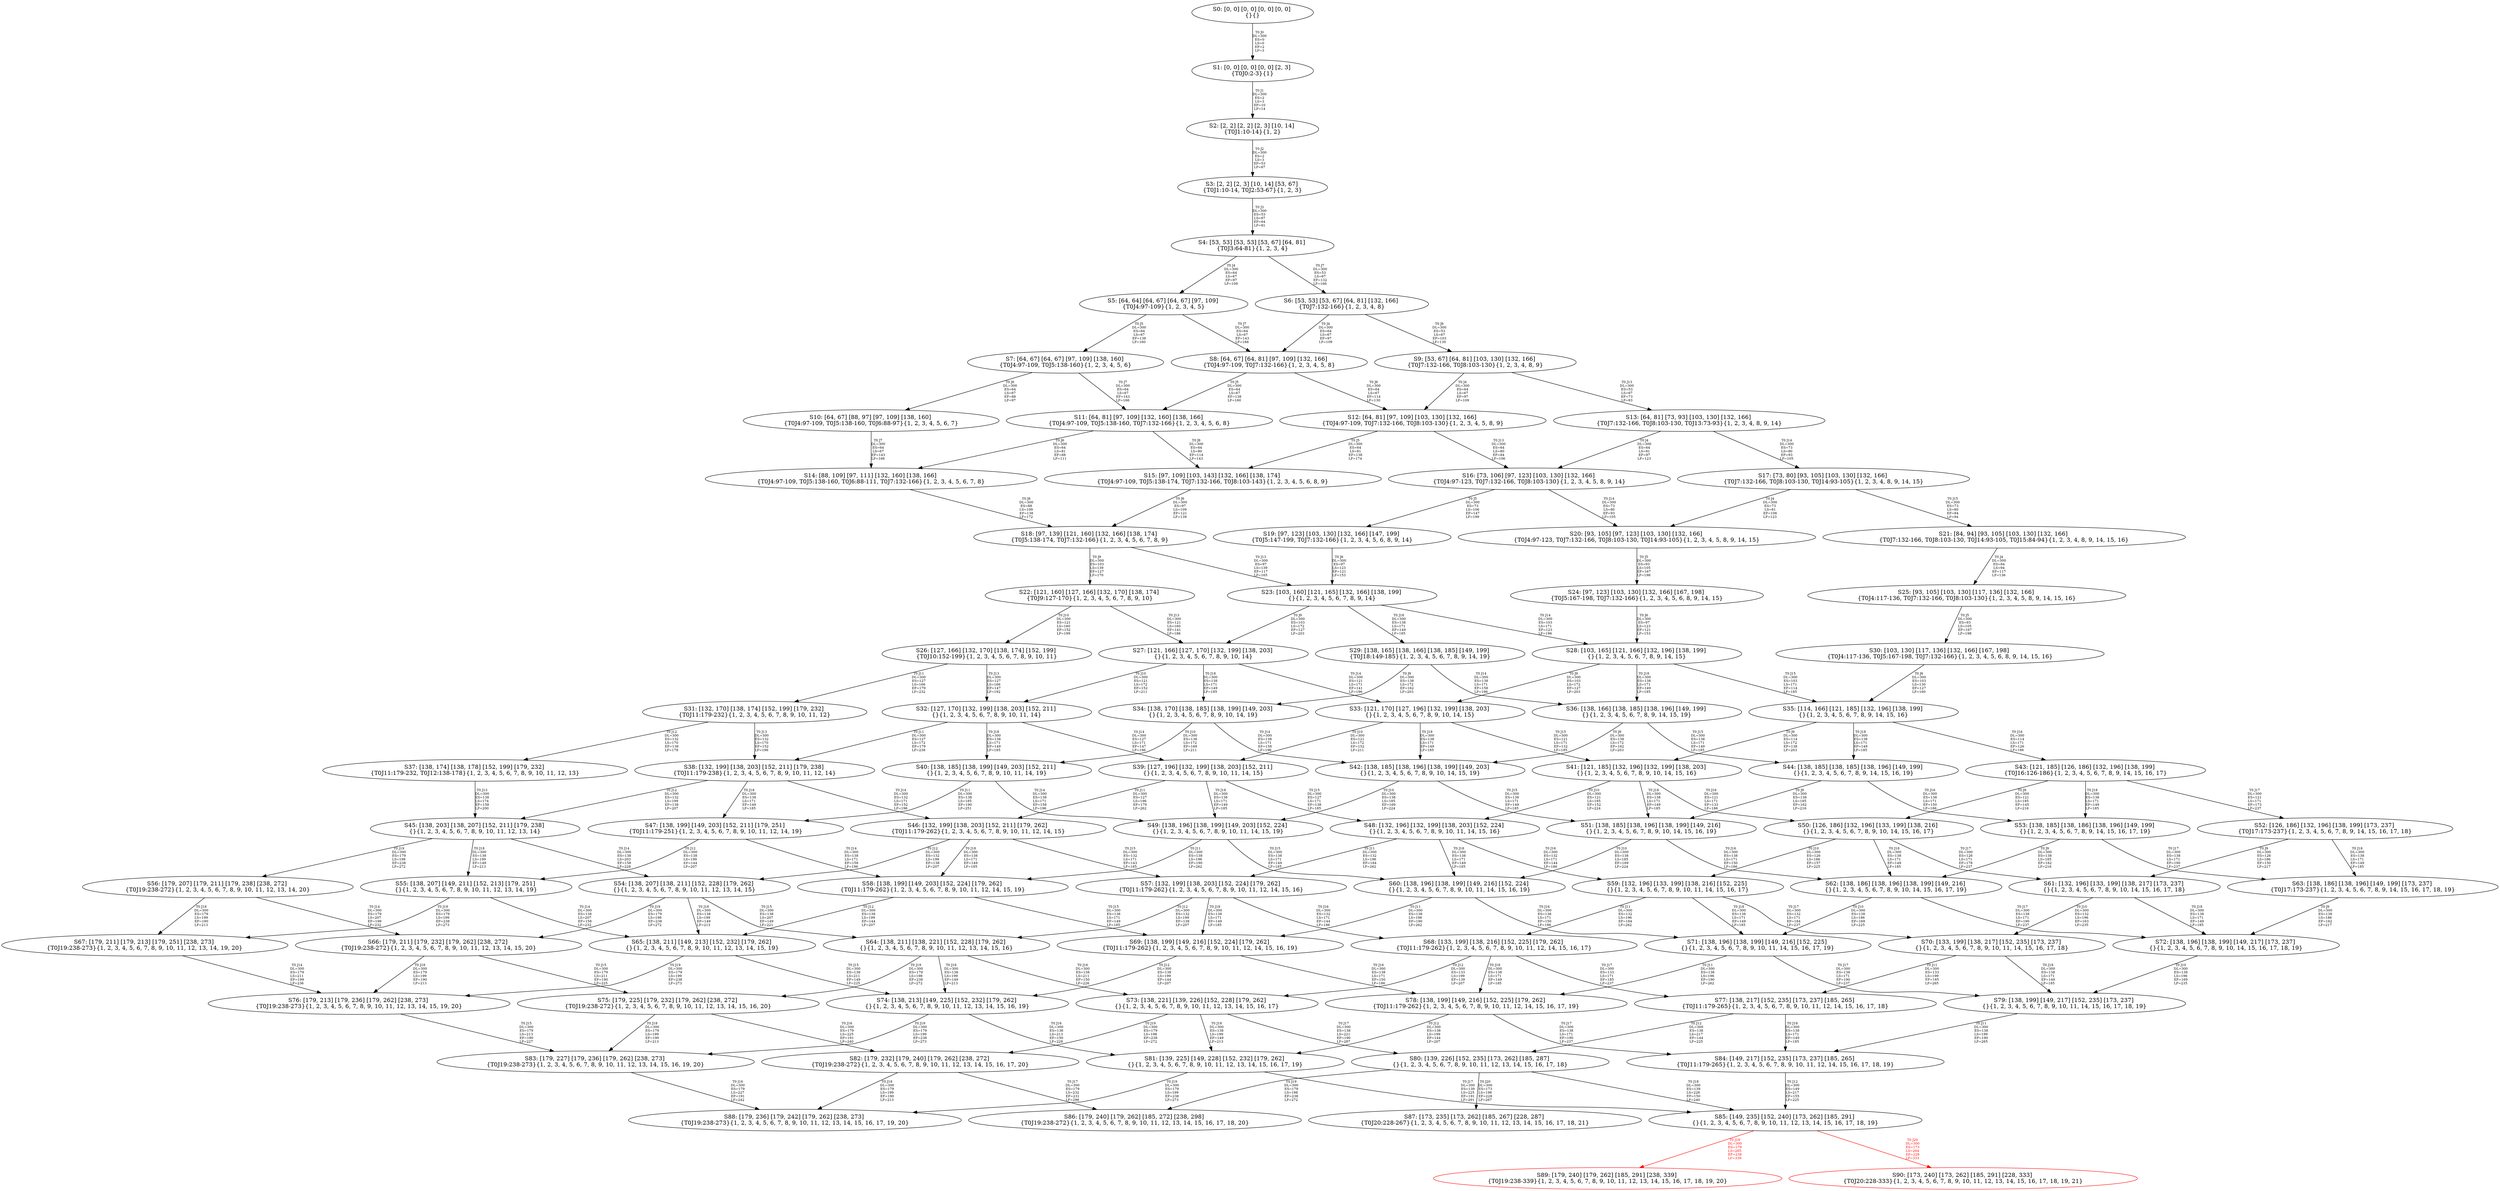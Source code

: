 digraph {
	S0[label="S0: [0, 0] [0, 0] [0, 0] [0, 0] \n{}{}"];
	S1[label="S1: [0, 0] [0, 0] [0, 0] [2, 3] \n{T0J0:2-3}{1}"];
	S2[label="S2: [2, 2] [2, 2] [2, 3] [10, 14] \n{T0J1:10-14}{1, 2}"];
	S3[label="S3: [2, 2] [2, 3] [10, 14] [53, 67] \n{T0J1:10-14, T0J2:53-67}{1, 2, 3}"];
	S4[label="S4: [53, 53] [53, 53] [53, 67] [64, 81] \n{T0J3:64-81}{1, 2, 3, 4}"];
	S5[label="S5: [64, 64] [64, 67] [64, 67] [97, 109] \n{T0J4:97-109}{1, 2, 3, 4, 5}"];
	S6[label="S6: [53, 53] [53, 67] [64, 81] [132, 166] \n{T0J7:132-166}{1, 2, 3, 4, 8}"];
	S7[label="S7: [64, 67] [64, 67] [97, 109] [138, 160] \n{T0J4:97-109, T0J5:138-160}{1, 2, 3, 4, 5, 6}"];
	S8[label="S8: [64, 67] [64, 81] [97, 109] [132, 166] \n{T0J4:97-109, T0J7:132-166}{1, 2, 3, 4, 5, 8}"];
	S9[label="S9: [53, 67] [64, 81] [103, 130] [132, 166] \n{T0J7:132-166, T0J8:103-130}{1, 2, 3, 4, 8, 9}"];
	S10[label="S10: [64, 67] [88, 97] [97, 109] [138, 160] \n{T0J4:97-109, T0J5:138-160, T0J6:88-97}{1, 2, 3, 4, 5, 6, 7}"];
	S11[label="S11: [64, 81] [97, 109] [132, 160] [138, 166] \n{T0J4:97-109, T0J5:138-160, T0J7:132-166}{1, 2, 3, 4, 5, 6, 8}"];
	S12[label="S12: [64, 81] [97, 109] [103, 130] [132, 166] \n{T0J4:97-109, T0J7:132-166, T0J8:103-130}{1, 2, 3, 4, 5, 8, 9}"];
	S13[label="S13: [64, 81] [73, 93] [103, 130] [132, 166] \n{T0J7:132-166, T0J8:103-130, T0J13:73-93}{1, 2, 3, 4, 8, 9, 14}"];
	S14[label="S14: [88, 109] [97, 111] [132, 160] [138, 166] \n{T0J4:97-109, T0J5:138-160, T0J6:88-111, T0J7:132-166}{1, 2, 3, 4, 5, 6, 7, 8}"];
	S15[label="S15: [97, 109] [103, 143] [132, 166] [138, 174] \n{T0J4:97-109, T0J5:138-174, T0J7:132-166, T0J8:103-143}{1, 2, 3, 4, 5, 6, 8, 9}"];
	S16[label="S16: [73, 106] [97, 123] [103, 130] [132, 166] \n{T0J4:97-123, T0J7:132-166, T0J8:103-130}{1, 2, 3, 4, 5, 8, 9, 14}"];
	S17[label="S17: [73, 80] [93, 105] [103, 130] [132, 166] \n{T0J7:132-166, T0J8:103-130, T0J14:93-105}{1, 2, 3, 4, 8, 9, 14, 15}"];
	S18[label="S18: [97, 139] [121, 160] [132, 166] [138, 174] \n{T0J5:138-174, T0J7:132-166}{1, 2, 3, 4, 5, 6, 7, 8, 9}"];
	S19[label="S19: [97, 123] [103, 130] [132, 166] [147, 199] \n{T0J5:147-199, T0J7:132-166}{1, 2, 3, 4, 5, 6, 8, 9, 14}"];
	S20[label="S20: [93, 105] [97, 123] [103, 130] [132, 166] \n{T0J4:97-123, T0J7:132-166, T0J8:103-130, T0J14:93-105}{1, 2, 3, 4, 5, 8, 9, 14, 15}"];
	S21[label="S21: [84, 94] [93, 105] [103, 130] [132, 166] \n{T0J7:132-166, T0J8:103-130, T0J14:93-105, T0J15:84-94}{1, 2, 3, 4, 8, 9, 14, 15, 16}"];
	S22[label="S22: [121, 160] [127, 166] [132, 170] [138, 174] \n{T0J9:127-170}{1, 2, 3, 4, 5, 6, 7, 8, 9, 10}"];
	S23[label="S23: [103, 160] [121, 165] [132, 166] [138, 199] \n{}{1, 2, 3, 4, 5, 6, 7, 8, 9, 14}"];
	S24[label="S24: [97, 123] [103, 130] [132, 166] [167, 198] \n{T0J5:167-198, T0J7:132-166}{1, 2, 3, 4, 5, 6, 8, 9, 14, 15}"];
	S25[label="S25: [93, 105] [103, 130] [117, 136] [132, 166] \n{T0J4:117-136, T0J7:132-166, T0J8:103-130}{1, 2, 3, 4, 5, 8, 9, 14, 15, 16}"];
	S26[label="S26: [127, 166] [132, 170] [138, 174] [152, 199] \n{T0J10:152-199}{1, 2, 3, 4, 5, 6, 7, 8, 9, 10, 11}"];
	S27[label="S27: [121, 166] [127, 170] [132, 199] [138, 203] \n{}{1, 2, 3, 4, 5, 6, 7, 8, 9, 10, 14}"];
	S28[label="S28: [103, 165] [121, 166] [132, 196] [138, 199] \n{}{1, 2, 3, 4, 5, 6, 7, 8, 9, 14, 15}"];
	S29[label="S29: [138, 165] [138, 166] [138, 185] [149, 199] \n{T0J18:149-185}{1, 2, 3, 4, 5, 6, 7, 8, 9, 14, 19}"];
	S30[label="S30: [103, 130] [117, 136] [132, 166] [167, 198] \n{T0J4:117-136, T0J5:167-198, T0J7:132-166}{1, 2, 3, 4, 5, 6, 8, 9, 14, 15, 16}"];
	S31[label="S31: [132, 170] [138, 174] [152, 199] [179, 232] \n{T0J11:179-232}{1, 2, 3, 4, 5, 6, 7, 8, 9, 10, 11, 12}"];
	S32[label="S32: [127, 170] [132, 199] [138, 203] [152, 211] \n{}{1, 2, 3, 4, 5, 6, 7, 8, 9, 10, 11, 14}"];
	S33[label="S33: [121, 170] [127, 196] [132, 199] [138, 203] \n{}{1, 2, 3, 4, 5, 6, 7, 8, 9, 10, 14, 15}"];
	S34[label="S34: [138, 170] [138, 185] [138, 199] [149, 203] \n{}{1, 2, 3, 4, 5, 6, 7, 8, 9, 10, 14, 19}"];
	S35[label="S35: [114, 166] [121, 185] [132, 196] [138, 199] \n{}{1, 2, 3, 4, 5, 6, 7, 8, 9, 14, 15, 16}"];
	S36[label="S36: [138, 166] [138, 185] [138, 196] [149, 199] \n{}{1, 2, 3, 4, 5, 6, 7, 8, 9, 14, 15, 19}"];
	S37[label="S37: [138, 174] [138, 178] [152, 199] [179, 232] \n{T0J11:179-232, T0J12:138-178}{1, 2, 3, 4, 5, 6, 7, 8, 9, 10, 11, 12, 13}"];
	S38[label="S38: [132, 199] [138, 203] [152, 211] [179, 238] \n{T0J11:179-238}{1, 2, 3, 4, 5, 6, 7, 8, 9, 10, 11, 12, 14}"];
	S39[label="S39: [127, 196] [132, 199] [138, 203] [152, 211] \n{}{1, 2, 3, 4, 5, 6, 7, 8, 9, 10, 11, 14, 15}"];
	S40[label="S40: [138, 185] [138, 199] [149, 203] [152, 211] \n{}{1, 2, 3, 4, 5, 6, 7, 8, 9, 10, 11, 14, 19}"];
	S41[label="S41: [121, 185] [132, 196] [132, 199] [138, 203] \n{}{1, 2, 3, 4, 5, 6, 7, 8, 9, 10, 14, 15, 16}"];
	S42[label="S42: [138, 185] [138, 196] [138, 199] [149, 203] \n{}{1, 2, 3, 4, 5, 6, 7, 8, 9, 10, 14, 15, 19}"];
	S43[label="S43: [121, 185] [126, 186] [132, 196] [138, 199] \n{T0J16:126-186}{1, 2, 3, 4, 5, 6, 7, 8, 9, 14, 15, 16, 17}"];
	S44[label="S44: [138, 185] [138, 185] [138, 196] [149, 199] \n{}{1, 2, 3, 4, 5, 6, 7, 8, 9, 14, 15, 16, 19}"];
	S45[label="S45: [138, 203] [138, 207] [152, 211] [179, 238] \n{}{1, 2, 3, 4, 5, 6, 7, 8, 9, 10, 11, 12, 13, 14}"];
	S46[label="S46: [132, 199] [138, 203] [152, 211] [179, 262] \n{T0J11:179-262}{1, 2, 3, 4, 5, 6, 7, 8, 9, 10, 11, 12, 14, 15}"];
	S47[label="S47: [138, 199] [149, 203] [152, 211] [179, 251] \n{T0J11:179-251}{1, 2, 3, 4, 5, 6, 7, 8, 9, 10, 11, 12, 14, 19}"];
	S48[label="S48: [132, 196] [132, 199] [138, 203] [152, 224] \n{}{1, 2, 3, 4, 5, 6, 7, 8, 9, 10, 11, 14, 15, 16}"];
	S49[label="S49: [138, 196] [138, 199] [149, 203] [152, 224] \n{}{1, 2, 3, 4, 5, 6, 7, 8, 9, 10, 11, 14, 15, 19}"];
	S50[label="S50: [126, 186] [132, 196] [133, 199] [138, 216] \n{}{1, 2, 3, 4, 5, 6, 7, 8, 9, 10, 14, 15, 16, 17}"];
	S51[label="S51: [138, 185] [138, 196] [138, 199] [149, 216] \n{}{1, 2, 3, 4, 5, 6, 7, 8, 9, 10, 14, 15, 16, 19}"];
	S52[label="S52: [126, 186] [132, 196] [138, 199] [173, 237] \n{T0J17:173-237}{1, 2, 3, 4, 5, 6, 7, 8, 9, 14, 15, 16, 17, 18}"];
	S53[label="S53: [138, 185] [138, 186] [138, 196] [149, 199] \n{}{1, 2, 3, 4, 5, 6, 7, 8, 9, 14, 15, 16, 17, 19}"];
	S54[label="S54: [138, 207] [138, 211] [152, 228] [179, 262] \n{}{1, 2, 3, 4, 5, 6, 7, 8, 9, 10, 11, 12, 13, 14, 15}"];
	S55[label="S55: [138, 207] [149, 211] [152, 213] [179, 251] \n{}{1, 2, 3, 4, 5, 6, 7, 8, 9, 10, 11, 12, 13, 14, 19}"];
	S56[label="S56: [179, 207] [179, 211] [179, 238] [238, 272] \n{T0J19:238-272}{1, 2, 3, 4, 5, 6, 7, 8, 9, 10, 11, 12, 13, 14, 20}"];
	S57[label="S57: [132, 199] [138, 203] [152, 224] [179, 262] \n{T0J11:179-262}{1, 2, 3, 4, 5, 6, 7, 8, 9, 10, 11, 12, 14, 15, 16}"];
	S58[label="S58: [138, 199] [149, 203] [152, 224] [179, 262] \n{T0J11:179-262}{1, 2, 3, 4, 5, 6, 7, 8, 9, 10, 11, 12, 14, 15, 19}"];
	S59[label="S59: [132, 196] [133, 199] [138, 216] [152, 225] \n{}{1, 2, 3, 4, 5, 6, 7, 8, 9, 10, 11, 14, 15, 16, 17}"];
	S60[label="S60: [138, 196] [138, 199] [149, 216] [152, 224] \n{}{1, 2, 3, 4, 5, 6, 7, 8, 9, 10, 11, 14, 15, 16, 19}"];
	S61[label="S61: [132, 196] [133, 199] [138, 217] [173, 237] \n{}{1, 2, 3, 4, 5, 6, 7, 8, 9, 10, 14, 15, 16, 17, 18}"];
	S62[label="S62: [138, 186] [138, 196] [138, 199] [149, 216] \n{}{1, 2, 3, 4, 5, 6, 7, 8, 9, 10, 14, 15, 16, 17, 19}"];
	S63[label="S63: [138, 186] [138, 196] [149, 199] [173, 237] \n{T0J17:173-237}{1, 2, 3, 4, 5, 6, 7, 8, 9, 14, 15, 16, 17, 18, 19}"];
	S64[label="S64: [138, 211] [138, 221] [152, 228] [179, 262] \n{}{1, 2, 3, 4, 5, 6, 7, 8, 9, 10, 11, 12, 13, 14, 15, 16}"];
	S65[label="S65: [138, 211] [149, 213] [152, 232] [179, 262] \n{}{1, 2, 3, 4, 5, 6, 7, 8, 9, 10, 11, 12, 13, 14, 15, 19}"];
	S66[label="S66: [179, 211] [179, 232] [179, 262] [238, 272] \n{T0J19:238-272}{1, 2, 3, 4, 5, 6, 7, 8, 9, 10, 11, 12, 13, 14, 15, 20}"];
	S67[label="S67: [179, 211] [179, 213] [179, 251] [238, 273] \n{T0J19:238-273}{1, 2, 3, 4, 5, 6, 7, 8, 9, 10, 11, 12, 13, 14, 19, 20}"];
	S68[label="S68: [133, 199] [138, 216] [152, 225] [179, 262] \n{T0J11:179-262}{1, 2, 3, 4, 5, 6, 7, 8, 9, 10, 11, 12, 14, 15, 16, 17}"];
	S69[label="S69: [138, 199] [149, 216] [152, 224] [179, 262] \n{T0J11:179-262}{1, 2, 3, 4, 5, 6, 7, 8, 9, 10, 11, 12, 14, 15, 16, 19}"];
	S70[label="S70: [133, 199] [138, 217] [152, 235] [173, 237] \n{}{1, 2, 3, 4, 5, 6, 7, 8, 9, 10, 11, 14, 15, 16, 17, 18}"];
	S71[label="S71: [138, 196] [138, 199] [149, 216] [152, 225] \n{}{1, 2, 3, 4, 5, 6, 7, 8, 9, 10, 11, 14, 15, 16, 17, 19}"];
	S72[label="S72: [138, 196] [138, 199] [149, 217] [173, 237] \n{}{1, 2, 3, 4, 5, 6, 7, 8, 9, 10, 14, 15, 16, 17, 18, 19}"];
	S73[label="S73: [138, 221] [139, 226] [152, 228] [179, 262] \n{}{1, 2, 3, 4, 5, 6, 7, 8, 9, 10, 11, 12, 13, 14, 15, 16, 17}"];
	S74[label="S74: [138, 213] [149, 225] [152, 232] [179, 262] \n{}{1, 2, 3, 4, 5, 6, 7, 8, 9, 10, 11, 12, 13, 14, 15, 16, 19}"];
	S75[label="S75: [179, 225] [179, 232] [179, 262] [238, 272] \n{T0J19:238-272}{1, 2, 3, 4, 5, 6, 7, 8, 9, 10, 11, 12, 13, 14, 15, 16, 20}"];
	S76[label="S76: [179, 213] [179, 236] [179, 262] [238, 273] \n{T0J19:238-273}{1, 2, 3, 4, 5, 6, 7, 8, 9, 10, 11, 12, 13, 14, 15, 19, 20}"];
	S77[label="S77: [138, 217] [152, 235] [173, 237] [185, 265] \n{T0J11:179-265}{1, 2, 3, 4, 5, 6, 7, 8, 9, 10, 11, 12, 14, 15, 16, 17, 18}"];
	S78[label="S78: [138, 199] [149, 216] [152, 225] [179, 262] \n{T0J11:179-262}{1, 2, 3, 4, 5, 6, 7, 8, 9, 10, 11, 12, 14, 15, 16, 17, 19}"];
	S79[label="S79: [138, 199] [149, 217] [152, 235] [173, 237] \n{}{1, 2, 3, 4, 5, 6, 7, 8, 9, 10, 11, 14, 15, 16, 17, 18, 19}"];
	S80[label="S80: [139, 226] [152, 235] [173, 262] [185, 287] \n{}{1, 2, 3, 4, 5, 6, 7, 8, 9, 10, 11, 12, 13, 14, 15, 16, 17, 18}"];
	S81[label="S81: [139, 225] [149, 228] [152, 232] [179, 262] \n{}{1, 2, 3, 4, 5, 6, 7, 8, 9, 10, 11, 12, 13, 14, 15, 16, 17, 19}"];
	S82[label="S82: [179, 232] [179, 240] [179, 262] [238, 272] \n{T0J19:238-272}{1, 2, 3, 4, 5, 6, 7, 8, 9, 10, 11, 12, 13, 14, 15, 16, 17, 20}"];
	S83[label="S83: [179, 227] [179, 236] [179, 262] [238, 273] \n{T0J19:238-273}{1, 2, 3, 4, 5, 6, 7, 8, 9, 10, 11, 12, 13, 14, 15, 16, 19, 20}"];
	S84[label="S84: [149, 217] [152, 235] [173, 237] [185, 265] \n{T0J11:179-265}{1, 2, 3, 4, 5, 6, 7, 8, 9, 10, 11, 12, 14, 15, 16, 17, 18, 19}"];
	S85[label="S85: [149, 235] [152, 240] [173, 262] [185, 291] \n{}{1, 2, 3, 4, 5, 6, 7, 8, 9, 10, 11, 12, 13, 14, 15, 16, 17, 18, 19}"];
	S86[label="S86: [179, 240] [179, 262] [185, 272] [238, 298] \n{T0J19:238-272}{1, 2, 3, 4, 5, 6, 7, 8, 9, 10, 11, 12, 13, 14, 15, 16, 17, 18, 20}"];
	S87[label="S87: [173, 235] [173, 262] [185, 267] [228, 287] \n{T0J20:228-267}{1, 2, 3, 4, 5, 6, 7, 8, 9, 10, 11, 12, 13, 14, 15, 16, 17, 18, 21}"];
	S88[label="S88: [179, 236] [179, 242] [179, 262] [238, 273] \n{T0J19:238-273}{1, 2, 3, 4, 5, 6, 7, 8, 9, 10, 11, 12, 13, 14, 15, 16, 17, 19, 20}"];
	S89[label="S89: [179, 240] [179, 262] [185, 291] [238, 339] \n{T0J19:238-339}{1, 2, 3, 4, 5, 6, 7, 8, 9, 10, 11, 12, 13, 14, 15, 16, 17, 18, 19, 20}"];
	S90[label="S90: [173, 240] [173, 262] [185, 291] [228, 333] \n{T0J20:228-333}{1, 2, 3, 4, 5, 6, 7, 8, 9, 10, 11, 12, 13, 14, 15, 16, 17, 18, 19, 21}"];
	S0 -> S1[label="T0 J0\nDL=300\nES=0\nLS=0\nEF=2\nLF=3",fontsize=8];
	S1 -> S2[label="T0 J1\nDL=300\nES=2\nLS=3\nEF=10\nLF=14",fontsize=8];
	S2 -> S3[label="T0 J2\nDL=300\nES=2\nLS=3\nEF=53\nLF=67",fontsize=8];
	S3 -> S4[label="T0 J3\nDL=300\nES=53\nLS=67\nEF=64\nLF=81",fontsize=8];
	S4 -> S5[label="T0 J4\nDL=300\nES=64\nLS=67\nEF=97\nLF=109",fontsize=8];
	S4 -> S6[label="T0 J7\nDL=300\nES=53\nLS=67\nEF=132\nLF=166",fontsize=8];
	S5 -> S7[label="T0 J5\nDL=300\nES=64\nLS=67\nEF=138\nLF=160",fontsize=8];
	S5 -> S8[label="T0 J7\nDL=300\nES=64\nLS=67\nEF=143\nLF=166",fontsize=8];
	S6 -> S8[label="T0 J4\nDL=300\nES=64\nLS=67\nEF=97\nLF=109",fontsize=8];
	S6 -> S9[label="T0 J8\nDL=300\nES=53\nLS=67\nEF=103\nLF=130",fontsize=8];
	S7 -> S10[label="T0 J6\nDL=300\nES=64\nLS=67\nEF=88\nLF=97",fontsize=8];
	S7 -> S11[label="T0 J7\nDL=300\nES=64\nLS=67\nEF=143\nLF=166",fontsize=8];
	S8 -> S11[label="T0 J5\nDL=300\nES=64\nLS=67\nEF=138\nLF=160",fontsize=8];
	S8 -> S12[label="T0 J8\nDL=300\nES=64\nLS=67\nEF=114\nLF=130",fontsize=8];
	S9 -> S12[label="T0 J4\nDL=300\nES=64\nLS=67\nEF=97\nLF=109",fontsize=8];
	S9 -> S13[label="T0 J13\nDL=300\nES=53\nLS=67\nEF=73\nLF=93",fontsize=8];
	S10 -> S14[label="T0 J7\nDL=300\nES=64\nLS=67\nEF=143\nLF=166",fontsize=8];
	S11 -> S14[label="T0 J6\nDL=300\nES=64\nLS=81\nEF=88\nLF=111",fontsize=8];
	S11 -> S15[label="T0 J8\nDL=300\nES=64\nLS=80\nEF=114\nLF=143",fontsize=8];
	S12 -> S15[label="T0 J5\nDL=300\nES=64\nLS=81\nEF=138\nLF=174",fontsize=8];
	S12 -> S16[label="T0 J13\nDL=300\nES=64\nLS=80\nEF=84\nLF=106",fontsize=8];
	S13 -> S16[label="T0 J4\nDL=300\nES=64\nLS=81\nEF=97\nLF=123",fontsize=8];
	S13 -> S17[label="T0 J14\nDL=300\nES=73\nLS=80\nEF=93\nLF=105",fontsize=8];
	S14 -> S18[label="T0 J8\nDL=300\nES=88\nLS=109\nEF=138\nLF=172",fontsize=8];
	S15 -> S18[label="T0 J6\nDL=300\nES=97\nLS=109\nEF=121\nLF=139",fontsize=8];
	S16 -> S19[label="T0 J5\nDL=300\nES=73\nLS=106\nEF=147\nLF=199",fontsize=8];
	S16 -> S20[label="T0 J14\nDL=300\nES=73\nLS=80\nEF=93\nLF=105",fontsize=8];
	S17 -> S20[label="T0 J4\nDL=300\nES=73\nLS=81\nEF=106\nLF=123",fontsize=8];
	S17 -> S21[label="T0 J15\nDL=300\nES=73\nLS=80\nEF=84\nLF=94",fontsize=8];
	S18 -> S22[label="T0 J9\nDL=300\nES=103\nLS=139\nEF=127\nLF=170",fontsize=8];
	S18 -> S23[label="T0 J13\nDL=300\nES=97\nLS=139\nEF=117\nLF=165",fontsize=8];
	S19 -> S23[label="T0 J6\nDL=300\nES=97\nLS=123\nEF=121\nLF=153",fontsize=8];
	S20 -> S24[label="T0 J5\nDL=300\nES=93\nLS=105\nEF=167\nLF=198",fontsize=8];
	S21 -> S25[label="T0 J4\nDL=300\nES=84\nLS=94\nEF=117\nLF=136",fontsize=8];
	S22 -> S26[label="T0 J10\nDL=300\nES=121\nLS=160\nEF=152\nLF=199",fontsize=8];
	S22 -> S27[label="T0 J13\nDL=300\nES=121\nLS=160\nEF=141\nLF=186",fontsize=8];
	S23 -> S27[label="T0 J9\nDL=300\nES=103\nLS=172\nEF=127\nLF=203",fontsize=8];
	S23 -> S28[label="T0 J14\nDL=300\nES=103\nLS=171\nEF=123\nLF=196",fontsize=8];
	S23 -> S29[label="T0 J18\nDL=300\nES=138\nLS=171\nEF=149\nLF=185",fontsize=8];
	S24 -> S28[label="T0 J6\nDL=300\nES=97\nLS=123\nEF=121\nLF=153",fontsize=8];
	S25 -> S30[label="T0 J5\nDL=300\nES=93\nLS=105\nEF=167\nLF=198",fontsize=8];
	S26 -> S31[label="T0 J11\nDL=300\nES=127\nLS=166\nEF=179\nLF=232",fontsize=8];
	S26 -> S32[label="T0 J13\nDL=300\nES=127\nLS=166\nEF=147\nLF=192",fontsize=8];
	S27 -> S32[label="T0 J10\nDL=300\nES=121\nLS=172\nEF=152\nLF=211",fontsize=8];
	S27 -> S33[label="T0 J14\nDL=300\nES=121\nLS=171\nEF=141\nLF=196",fontsize=8];
	S27 -> S34[label="T0 J18\nDL=300\nES=138\nLS=171\nEF=149\nLF=185",fontsize=8];
	S28 -> S33[label="T0 J9\nDL=300\nES=103\nLS=172\nEF=127\nLF=203",fontsize=8];
	S28 -> S35[label="T0 J15\nDL=300\nES=103\nLS=171\nEF=114\nLF=185",fontsize=8];
	S28 -> S36[label="T0 J18\nDL=300\nES=138\nLS=171\nEF=149\nLF=185",fontsize=8];
	S29 -> S34[label="T0 J9\nDL=300\nES=138\nLS=172\nEF=162\nLF=203",fontsize=8];
	S29 -> S36[label="T0 J14\nDL=300\nES=138\nLS=171\nEF=158\nLF=196",fontsize=8];
	S30 -> S35[label="T0 J6\nDL=300\nES=103\nLS=130\nEF=127\nLF=160",fontsize=8];
	S31 -> S37[label="T0 J12\nDL=300\nES=132\nLS=170\nEF=138\nLF=178",fontsize=8];
	S31 -> S38[label="T0 J13\nDL=300\nES=132\nLS=170\nEF=152\nLF=196",fontsize=8];
	S32 -> S38[label="T0 J11\nDL=300\nES=127\nLS=172\nEF=179\nLF=238",fontsize=8];
	S32 -> S39[label="T0 J14\nDL=300\nES=127\nLS=171\nEF=147\nLF=196",fontsize=8];
	S32 -> S40[label="T0 J18\nDL=300\nES=138\nLS=171\nEF=149\nLF=185",fontsize=8];
	S33 -> S39[label="T0 J10\nDL=300\nES=121\nLS=172\nEF=152\nLF=211",fontsize=8];
	S33 -> S41[label="T0 J15\nDL=300\nES=121\nLS=171\nEF=132\nLF=185",fontsize=8];
	S33 -> S42[label="T0 J18\nDL=300\nES=138\nLS=171\nEF=149\nLF=185",fontsize=8];
	S34 -> S40[label="T0 J10\nDL=300\nES=138\nLS=172\nEF=169\nLF=211",fontsize=8];
	S34 -> S42[label="T0 J14\nDL=300\nES=138\nLS=171\nEF=158\nLF=196",fontsize=8];
	S35 -> S41[label="T0 J9\nDL=300\nES=114\nLS=172\nEF=138\nLF=203",fontsize=8];
	S35 -> S43[label="T0 J16\nDL=300\nES=114\nLS=171\nEF=126\nLF=186",fontsize=8];
	S35 -> S44[label="T0 J18\nDL=300\nES=138\nLS=171\nEF=149\nLF=185",fontsize=8];
	S36 -> S42[label="T0 J9\nDL=300\nES=138\nLS=172\nEF=162\nLF=203",fontsize=8];
	S36 -> S44[label="T0 J15\nDL=300\nES=138\nLS=171\nEF=149\nLF=185",fontsize=8];
	S37 -> S45[label="T0 J13\nDL=300\nES=138\nLS=174\nEF=158\nLF=200",fontsize=8];
	S38 -> S45[label="T0 J12\nDL=300\nES=132\nLS=199\nEF=138\nLF=207",fontsize=8];
	S38 -> S46[label="T0 J14\nDL=300\nES=132\nLS=171\nEF=152\nLF=196",fontsize=8];
	S38 -> S47[label="T0 J18\nDL=300\nES=138\nLS=171\nEF=149\nLF=185",fontsize=8];
	S39 -> S46[label="T0 J11\nDL=300\nES=127\nLS=196\nEF=179\nLF=262",fontsize=8];
	S39 -> S48[label="T0 J15\nDL=300\nES=127\nLS=171\nEF=138\nLF=185",fontsize=8];
	S39 -> S49[label="T0 J18\nDL=300\nES=138\nLS=171\nEF=149\nLF=185",fontsize=8];
	S40 -> S47[label="T0 J11\nDL=300\nES=138\nLS=185\nEF=190\nLF=251",fontsize=8];
	S40 -> S49[label="T0 J14\nDL=300\nES=138\nLS=171\nEF=158\nLF=196",fontsize=8];
	S41 -> S48[label="T0 J10\nDL=300\nES=121\nLS=185\nEF=152\nLF=224",fontsize=8];
	S41 -> S50[label="T0 J16\nDL=300\nES=121\nLS=171\nEF=133\nLF=186",fontsize=8];
	S41 -> S51[label="T0 J18\nDL=300\nES=138\nLS=171\nEF=149\nLF=185",fontsize=8];
	S42 -> S49[label="T0 J10\nDL=300\nES=138\nLS=185\nEF=169\nLF=224",fontsize=8];
	S42 -> S51[label="T0 J15\nDL=300\nES=138\nLS=171\nEF=149\nLF=185",fontsize=8];
	S43 -> S50[label="T0 J9\nDL=300\nES=121\nLS=185\nEF=145\nLF=216",fontsize=8];
	S43 -> S52[label="T0 J17\nDL=300\nES=121\nLS=171\nEF=173\nLF=237",fontsize=8];
	S43 -> S53[label="T0 J18\nDL=300\nES=138\nLS=171\nEF=149\nLF=185",fontsize=8];
	S44 -> S51[label="T0 J9\nDL=300\nES=138\nLS=185\nEF=162\nLF=216",fontsize=8];
	S44 -> S53[label="T0 J16\nDL=300\nES=138\nLS=171\nEF=150\nLF=186",fontsize=8];
	S45 -> S54[label="T0 J14\nDL=300\nES=138\nLS=203\nEF=158\nLF=228",fontsize=8];
	S45 -> S55[label="T0 J18\nDL=300\nES=138\nLS=199\nEF=149\nLF=213",fontsize=8];
	S45 -> S56[label="T0 J19\nDL=300\nES=179\nLS=198\nEF=238\nLF=272",fontsize=8];
	S46 -> S54[label="T0 J12\nDL=300\nES=132\nLS=199\nEF=138\nLF=207",fontsize=8];
	S46 -> S57[label="T0 J15\nDL=300\nES=132\nLS=171\nEF=143\nLF=185",fontsize=8];
	S46 -> S58[label="T0 J18\nDL=300\nES=138\nLS=171\nEF=149\nLF=185",fontsize=8];
	S47 -> S55[label="T0 J12\nDL=300\nES=138\nLS=199\nEF=144\nLF=207",fontsize=8];
	S47 -> S58[label="T0 J14\nDL=300\nES=138\nLS=171\nEF=158\nLF=196",fontsize=8];
	S48 -> S57[label="T0 J11\nDL=300\nES=132\nLS=196\nEF=184\nLF=262",fontsize=8];
	S48 -> S59[label="T0 J16\nDL=300\nES=132\nLS=171\nEF=144\nLF=186",fontsize=8];
	S48 -> S60[label="T0 J18\nDL=300\nES=138\nLS=171\nEF=149\nLF=185",fontsize=8];
	S49 -> S58[label="T0 J11\nDL=300\nES=138\nLS=196\nEF=190\nLF=262",fontsize=8];
	S49 -> S60[label="T0 J15\nDL=300\nES=138\nLS=171\nEF=149\nLF=185",fontsize=8];
	S50 -> S59[label="T0 J10\nDL=300\nES=126\nLS=186\nEF=157\nLF=225",fontsize=8];
	S50 -> S61[label="T0 J17\nDL=300\nES=126\nLS=171\nEF=178\nLF=237",fontsize=8];
	S50 -> S62[label="T0 J18\nDL=300\nES=138\nLS=171\nEF=149\nLF=185",fontsize=8];
	S51 -> S60[label="T0 J10\nDL=300\nES=138\nLS=185\nEF=169\nLF=224",fontsize=8];
	S51 -> S62[label="T0 J16\nDL=300\nES=138\nLS=171\nEF=150\nLF=186",fontsize=8];
	S52 -> S61[label="T0 J9\nDL=300\nES=126\nLS=186\nEF=150\nLF=217",fontsize=8];
	S52 -> S63[label="T0 J18\nDL=300\nES=138\nLS=171\nEF=149\nLF=185",fontsize=8];
	S53 -> S62[label="T0 J9\nDL=300\nES=138\nLS=185\nEF=162\nLF=216",fontsize=8];
	S53 -> S63[label="T0 J17\nDL=300\nES=138\nLS=171\nEF=190\nLF=237",fontsize=8];
	S54 -> S64[label="T0 J15\nDL=300\nES=138\nLS=207\nEF=149\nLF=221",fontsize=8];
	S54 -> S65[label="T0 J18\nDL=300\nES=138\nLS=199\nEF=149\nLF=213",fontsize=8];
	S54 -> S66[label="T0 J19\nDL=300\nES=179\nLS=198\nEF=238\nLF=272",fontsize=8];
	S55 -> S65[label="T0 J14\nDL=300\nES=138\nLS=207\nEF=158\nLF=232",fontsize=8];
	S55 -> S67[label="T0 J19\nDL=300\nES=179\nLS=199\nEF=238\nLF=273",fontsize=8];
	S56 -> S66[label="T0 J14\nDL=300\nES=179\nLS=207\nEF=199\nLF=232",fontsize=8];
	S56 -> S67[label="T0 J18\nDL=300\nES=179\nLS=199\nEF=190\nLF=213",fontsize=8];
	S57 -> S64[label="T0 J12\nDL=300\nES=132\nLS=199\nEF=138\nLF=207",fontsize=8];
	S57 -> S68[label="T0 J16\nDL=300\nES=132\nLS=171\nEF=144\nLF=186",fontsize=8];
	S57 -> S69[label="T0 J18\nDL=300\nES=138\nLS=171\nEF=149\nLF=185",fontsize=8];
	S58 -> S65[label="T0 J12\nDL=300\nES=138\nLS=199\nEF=144\nLF=207",fontsize=8];
	S58 -> S69[label="T0 J15\nDL=300\nES=138\nLS=171\nEF=149\nLF=185",fontsize=8];
	S59 -> S68[label="T0 J11\nDL=300\nES=132\nLS=196\nEF=184\nLF=262",fontsize=8];
	S59 -> S70[label="T0 J17\nDL=300\nES=132\nLS=171\nEF=184\nLF=237",fontsize=8];
	S59 -> S71[label="T0 J18\nDL=300\nES=138\nLS=171\nEF=149\nLF=185",fontsize=8];
	S60 -> S69[label="T0 J11\nDL=300\nES=138\nLS=196\nEF=190\nLF=262",fontsize=8];
	S60 -> S71[label="T0 J16\nDL=300\nES=138\nLS=171\nEF=150\nLF=186",fontsize=8];
	S61 -> S70[label="T0 J10\nDL=300\nES=132\nLS=196\nEF=163\nLF=235",fontsize=8];
	S61 -> S72[label="T0 J18\nDL=300\nES=138\nLS=171\nEF=149\nLF=185",fontsize=8];
	S62 -> S71[label="T0 J10\nDL=300\nES=138\nLS=186\nEF=169\nLF=225",fontsize=8];
	S62 -> S72[label="T0 J17\nDL=300\nES=138\nLS=171\nEF=190\nLF=237",fontsize=8];
	S63 -> S72[label="T0 J9\nDL=300\nES=138\nLS=186\nEF=162\nLF=217",fontsize=8];
	S64 -> S73[label="T0 J16\nDL=300\nES=138\nLS=211\nEF=150\nLF=226",fontsize=8];
	S64 -> S74[label="T0 J18\nDL=300\nES=138\nLS=199\nEF=149\nLF=213",fontsize=8];
	S64 -> S75[label="T0 J19\nDL=300\nES=179\nLS=198\nEF=238\nLF=272",fontsize=8];
	S65 -> S74[label="T0 J15\nDL=300\nES=138\nLS=211\nEF=149\nLF=225",fontsize=8];
	S65 -> S76[label="T0 J19\nDL=300\nES=179\nLS=199\nEF=238\nLF=273",fontsize=8];
	S66 -> S75[label="T0 J15\nDL=300\nES=179\nLS=211\nEF=190\nLF=225",fontsize=8];
	S66 -> S76[label="T0 J18\nDL=300\nES=179\nLS=199\nEF=190\nLF=213",fontsize=8];
	S67 -> S76[label="T0 J14\nDL=300\nES=179\nLS=211\nEF=199\nLF=236",fontsize=8];
	S68 -> S73[label="T0 J12\nDL=300\nES=133\nLS=199\nEF=139\nLF=207",fontsize=8];
	S68 -> S77[label="T0 J17\nDL=300\nES=133\nLS=171\nEF=185\nLF=237",fontsize=8];
	S68 -> S78[label="T0 J18\nDL=300\nES=138\nLS=171\nEF=149\nLF=185",fontsize=8];
	S69 -> S74[label="T0 J12\nDL=300\nES=138\nLS=199\nEF=144\nLF=207",fontsize=8];
	S69 -> S78[label="T0 J16\nDL=300\nES=138\nLS=171\nEF=150\nLF=186",fontsize=8];
	S70 -> S77[label="T0 J11\nDL=300\nES=133\nLS=199\nEF=185\nLF=265",fontsize=8];
	S70 -> S79[label="T0 J18\nDL=300\nES=138\nLS=171\nEF=149\nLF=185",fontsize=8];
	S71 -> S78[label="T0 J11\nDL=300\nES=138\nLS=196\nEF=190\nLF=262",fontsize=8];
	S71 -> S79[label="T0 J17\nDL=300\nES=138\nLS=171\nEF=190\nLF=237",fontsize=8];
	S72 -> S79[label="T0 J10\nDL=300\nES=138\nLS=196\nEF=169\nLF=235",fontsize=8];
	S73 -> S80[label="T0 J17\nDL=300\nES=138\nLS=221\nEF=190\nLF=287",fontsize=8];
	S73 -> S81[label="T0 J18\nDL=300\nES=138\nLS=199\nEF=149\nLF=213",fontsize=8];
	S73 -> S82[label="T0 J19\nDL=300\nES=179\nLS=198\nEF=238\nLF=272",fontsize=8];
	S74 -> S81[label="T0 J16\nDL=300\nES=138\nLS=213\nEF=150\nLF=228",fontsize=8];
	S74 -> S83[label="T0 J19\nDL=300\nES=179\nLS=199\nEF=238\nLF=273",fontsize=8];
	S75 -> S82[label="T0 J16\nDL=300\nES=179\nLS=225\nEF=191\nLF=240",fontsize=8];
	S75 -> S83[label="T0 J18\nDL=300\nES=179\nLS=199\nEF=190\nLF=213",fontsize=8];
	S76 -> S83[label="T0 J15\nDL=300\nES=179\nLS=213\nEF=190\nLF=227",fontsize=8];
	S77 -> S80[label="T0 J12\nDL=300\nES=138\nLS=217\nEF=144\nLF=225",fontsize=8];
	S77 -> S84[label="T0 J18\nDL=300\nES=138\nLS=171\nEF=149\nLF=185",fontsize=8];
	S78 -> S81[label="T0 J12\nDL=300\nES=138\nLS=199\nEF=144\nLF=207",fontsize=8];
	S78 -> S84[label="T0 J17\nDL=300\nES=138\nLS=171\nEF=190\nLF=237",fontsize=8];
	S79 -> S84[label="T0 J11\nDL=300\nES=138\nLS=199\nEF=190\nLF=265",fontsize=8];
	S80 -> S85[label="T0 J18\nDL=300\nES=139\nLS=226\nEF=150\nLF=240",fontsize=8];
	S80 -> S86[label="T0 J19\nDL=300\nES=179\nLS=198\nEF=238\nLF=272",fontsize=8];
	S80 -> S87[label="T0 J20\nDL=300\nES=173\nLS=198\nEF=228\nLF=267",fontsize=8];
	S81 -> S85[label="T0 J17\nDL=300\nES=139\nLS=225\nEF=191\nLF=291",fontsize=8];
	S81 -> S88[label="T0 J19\nDL=300\nES=179\nLS=199\nEF=238\nLF=273",fontsize=8];
	S82 -> S86[label="T0 J17\nDL=300\nES=179\nLS=232\nEF=231\nLF=298",fontsize=8];
	S82 -> S88[label="T0 J18\nDL=300\nES=179\nLS=199\nEF=190\nLF=213",fontsize=8];
	S83 -> S88[label="T0 J16\nDL=300\nES=179\nLS=227\nEF=191\nLF=242",fontsize=8];
	S84 -> S85[label="T0 J12\nDL=300\nES=149\nLS=217\nEF=155\nLF=225",fontsize=8];
	S85 -> S89[label="T0 J19\nDL=300\nES=179\nLS=265\nEF=238\nLF=339",color=Red,fontcolor=Red,fontsize=8];
S89[color=Red];
	S85 -> S90[label="T0 J20\nDL=300\nES=173\nLS=264\nEF=228\nLF=333",color=Red,fontcolor=Red,fontsize=8];
S90[color=Red];
}
